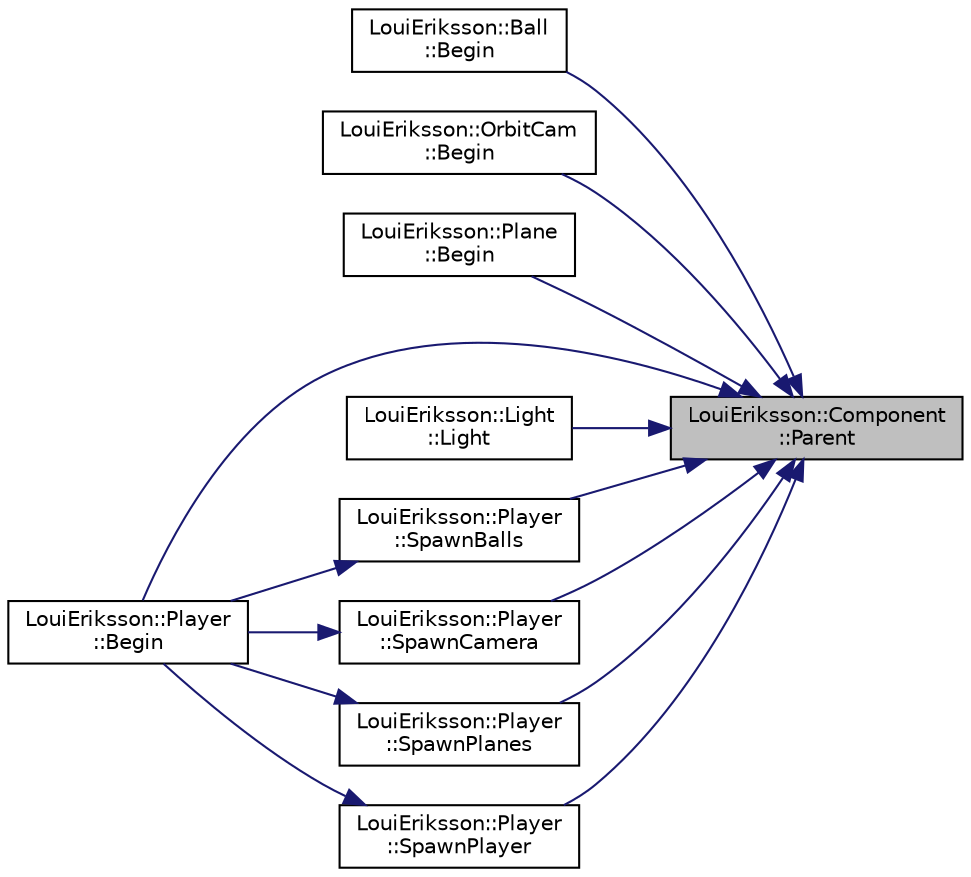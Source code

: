 digraph "LouiEriksson::Component::Parent"
{
 // LATEX_PDF_SIZE
  edge [fontname="Helvetica",fontsize="10",labelfontname="Helvetica",labelfontsize="10"];
  node [fontname="Helvetica",fontsize="10",shape=record];
  rankdir="RL";
  Node1 [label="LouiEriksson::Component\l::Parent",height=0.2,width=0.4,color="black", fillcolor="grey75", style="filled", fontcolor="black",tooltip="Get the Component's parent GameObject."];
  Node1 -> Node2 [dir="back",color="midnightblue",fontsize="10",style="solid",fontname="Helvetica"];
  Node2 [label="LouiEriksson::Ball\l::Begin",height=0.2,width=0.4,color="black", fillcolor="white", style="filled",URL="$class_loui_eriksson_1_1_ball.html#af2d97dc0ee10bbbe699de756a29ddbd0",tooltip="Called at the beginning of the first frame."];
  Node1 -> Node3 [dir="back",color="midnightblue",fontsize="10",style="solid",fontname="Helvetica"];
  Node3 [label="LouiEriksson::OrbitCam\l::Begin",height=0.2,width=0.4,color="black", fillcolor="white", style="filled",URL="$class_loui_eriksson_1_1_orbit_cam.html#ad6dbfba0cd449dbe2877905c9b66378e",tooltip="Called at the beginning of the first frame."];
  Node1 -> Node4 [dir="back",color="midnightblue",fontsize="10",style="solid",fontname="Helvetica"];
  Node4 [label="LouiEriksson::Plane\l::Begin",height=0.2,width=0.4,color="black", fillcolor="white", style="filled",URL="$class_loui_eriksson_1_1_plane.html#aaf2ccbbc234e6a74a6fe47fc47f48eda",tooltip="Called at the beginning of every frame."];
  Node1 -> Node5 [dir="back",color="midnightblue",fontsize="10",style="solid",fontname="Helvetica"];
  Node5 [label="LouiEriksson::Player\l::Begin",height=0.2,width=0.4,color="black", fillcolor="white", style="filled",URL="$class_loui_eriksson_1_1_player.html#a0945c4a13eb0a62114ec460601a932d7",tooltip="Called at the beginning of the first frame."];
  Node1 -> Node6 [dir="back",color="midnightblue",fontsize="10",style="solid",fontname="Helvetica"];
  Node6 [label="LouiEriksson::Light\l::Light",height=0.2,width=0.4,color="black", fillcolor="white", style="filled",URL="$class_loui_eriksson_1_1_light.html#a401a6470d219040cd3a76d4eaaa6d2e8",tooltip=" "];
  Node1 -> Node7 [dir="back",color="midnightblue",fontsize="10",style="solid",fontname="Helvetica"];
  Node7 [label="LouiEriksson::Player\l::SpawnBalls",height=0.2,width=0.4,color="black", fillcolor="white", style="filled",URL="$class_loui_eriksson_1_1_player.html#a909ae30df9ae4cdd16d8688b5e67be94",tooltip=" "];
  Node7 -> Node5 [dir="back",color="midnightblue",fontsize="10",style="solid",fontname="Helvetica"];
  Node1 -> Node8 [dir="back",color="midnightblue",fontsize="10",style="solid",fontname="Helvetica"];
  Node8 [label="LouiEriksson::Player\l::SpawnCamera",height=0.2,width=0.4,color="black", fillcolor="white", style="filled",URL="$class_loui_eriksson_1_1_player.html#af68a1e9b2b612b6169732986b4ebbf73",tooltip=" "];
  Node8 -> Node5 [dir="back",color="midnightblue",fontsize="10",style="solid",fontname="Helvetica"];
  Node1 -> Node9 [dir="back",color="midnightblue",fontsize="10",style="solid",fontname="Helvetica"];
  Node9 [label="LouiEriksson::Player\l::SpawnPlanes",height=0.2,width=0.4,color="black", fillcolor="white", style="filled",URL="$class_loui_eriksson_1_1_player.html#a0c27cf6e706f2c11a9694519fc1bb578",tooltip=" "];
  Node9 -> Node5 [dir="back",color="midnightblue",fontsize="10",style="solid",fontname="Helvetica"];
  Node1 -> Node10 [dir="back",color="midnightblue",fontsize="10",style="solid",fontname="Helvetica"];
  Node10 [label="LouiEriksson::Player\l::SpawnPlayer",height=0.2,width=0.4,color="black", fillcolor="white", style="filled",URL="$class_loui_eriksson_1_1_player.html#a1e2104907e304c157e17ecfe4b3177c5",tooltip=" "];
  Node10 -> Node5 [dir="back",color="midnightblue",fontsize="10",style="solid",fontname="Helvetica"];
}
